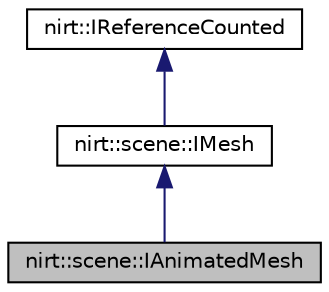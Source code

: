 digraph "nirt::scene::IAnimatedMesh"
{
 // LATEX_PDF_SIZE
  edge [fontname="Helvetica",fontsize="10",labelfontname="Helvetica",labelfontsize="10"];
  node [fontname="Helvetica",fontsize="10",shape=record];
  Node1 [label="nirt::scene::IAnimatedMesh",height=0.2,width=0.4,color="black", fillcolor="grey75", style="filled", fontcolor="black",tooltip="Interface for an animated mesh."];
  Node2 -> Node1 [dir="back",color="midnightblue",fontsize="10",style="solid",fontname="Helvetica"];
  Node2 [label="nirt::scene::IMesh",height=0.2,width=0.4,color="black", fillcolor="white", style="filled",URL="$classnirt_1_1scene_1_1IMesh.html",tooltip="Class which holds the geometry of an object."];
  Node3 -> Node2 [dir="back",color="midnightblue",fontsize="10",style="solid",fontname="Helvetica"];
  Node3 [label="nirt::IReferenceCounted",height=0.2,width=0.4,color="black", fillcolor="white", style="filled",URL="$classnirt_1_1IReferenceCounted.html",tooltip="Base class of most objects of the Nirtcpp Engine."];
}
